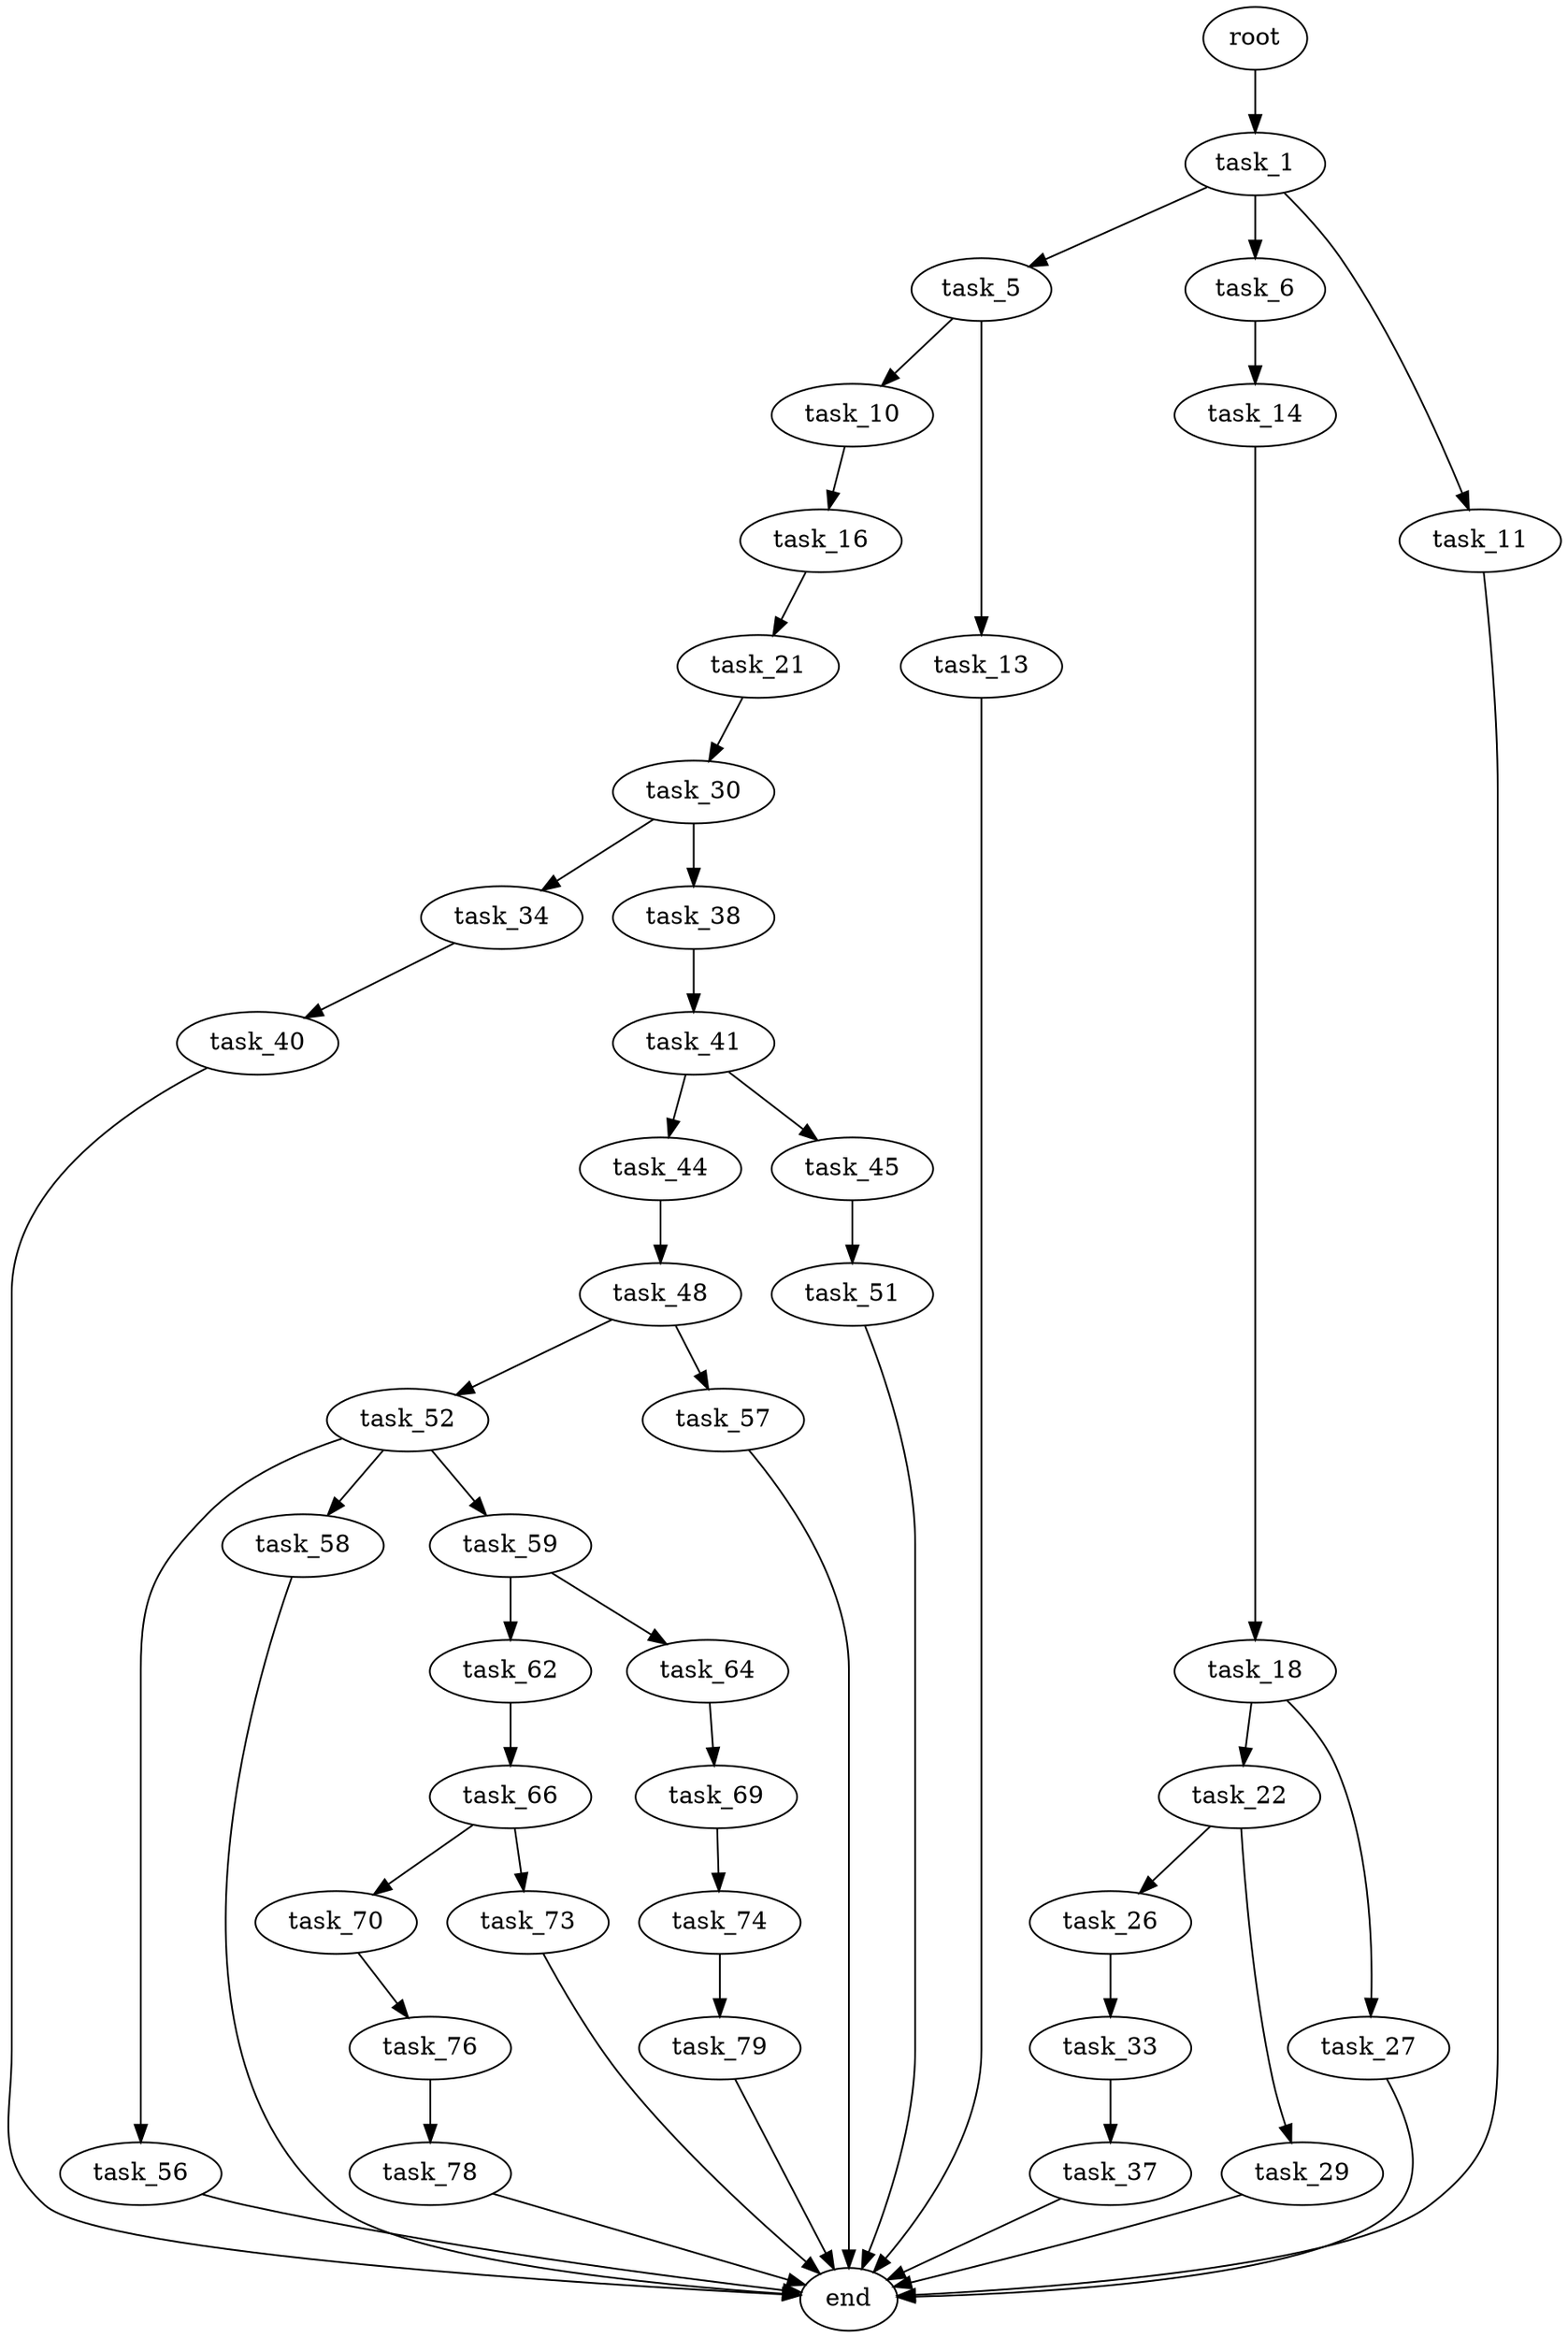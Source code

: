 digraph G {
  root [size="0.000000"];
  task_1 [size="7080933896.000000"];
  task_5 [size="782757789696.000000"];
  task_6 [size="187280874695.000000"];
  task_10 [size="368293445632.000000"];
  task_11 [size="444884664531.000000"];
  task_13 [size="7229321902.000000"];
  task_14 [size="231928233984.000000"];
  task_16 [size="1447884938.000000"];
  task_18 [size="366753845501.000000"];
  task_21 [size="12368066392.000000"];
  task_22 [size="134217728000.000000"];
  task_26 [size="68719476736.000000"];
  task_27 [size="277316112222.000000"];
  task_29 [size="8589934592.000000"];
  task_30 [size="1282672502594.000000"];
  task_33 [size="15588643434.000000"];
  task_34 [size="11563374791.000000"];
  task_37 [size="164945362183.000000"];
  task_38 [size="231928233984.000000"];
  task_40 [size="38658529794.000000"];
  task_41 [size="8589934592.000000"];
  task_44 [size="782757789696.000000"];
  task_45 [size="28991029248.000000"];
  task_48 [size="779859993080.000000"];
  task_51 [size="231928233984.000000"];
  task_52 [size="134217728000.000000"];
  task_56 [size="3643629234.000000"];
  task_57 [size="48536103647.000000"];
  task_58 [size="2941775545.000000"];
  task_59 [size="142528255335.000000"];
  task_62 [size="6185328562.000000"];
  task_64 [size="7550109605.000000"];
  task_66 [size="8589934592.000000"];
  task_69 [size="13896043247.000000"];
  task_70 [size="97003152966.000000"];
  task_73 [size="8589934592.000000"];
  task_74 [size="368293445632.000000"];
  task_76 [size="463315481937.000000"];
  task_78 [size="68719476736.000000"];
  task_79 [size="38772556983.000000"];
  end [size="0.000000"];

  root -> task_1 [size="1.000000"];
  task_1 -> task_5 [size="209715200.000000"];
  task_1 -> task_6 [size="209715200.000000"];
  task_1 -> task_11 [size="209715200.000000"];
  task_5 -> task_10 [size="679477248.000000"];
  task_5 -> task_13 [size="679477248.000000"];
  task_6 -> task_14 [size="301989888.000000"];
  task_10 -> task_16 [size="411041792.000000"];
  task_11 -> end [size="1.000000"];
  task_13 -> end [size="1.000000"];
  task_14 -> task_18 [size="301989888.000000"];
  task_16 -> task_21 [size="33554432.000000"];
  task_18 -> task_22 [size="301989888.000000"];
  task_18 -> task_27 [size="301989888.000000"];
  task_21 -> task_30 [size="536870912.000000"];
  task_22 -> task_26 [size="209715200.000000"];
  task_22 -> task_29 [size="209715200.000000"];
  task_26 -> task_33 [size="134217728.000000"];
  task_27 -> end [size="1.000000"];
  task_29 -> end [size="1.000000"];
  task_30 -> task_34 [size="838860800.000000"];
  task_30 -> task_38 [size="838860800.000000"];
  task_33 -> task_37 [size="536870912.000000"];
  task_34 -> task_40 [size="209715200.000000"];
  task_37 -> end [size="1.000000"];
  task_38 -> task_41 [size="301989888.000000"];
  task_40 -> end [size="1.000000"];
  task_41 -> task_44 [size="33554432.000000"];
  task_41 -> task_45 [size="33554432.000000"];
  task_44 -> task_48 [size="679477248.000000"];
  task_45 -> task_51 [size="75497472.000000"];
  task_48 -> task_52 [size="536870912.000000"];
  task_48 -> task_57 [size="536870912.000000"];
  task_51 -> end [size="1.000000"];
  task_52 -> task_56 [size="209715200.000000"];
  task_52 -> task_58 [size="209715200.000000"];
  task_52 -> task_59 [size="209715200.000000"];
  task_56 -> end [size="1.000000"];
  task_57 -> end [size="1.000000"];
  task_58 -> end [size="1.000000"];
  task_59 -> task_62 [size="134217728.000000"];
  task_59 -> task_64 [size="134217728.000000"];
  task_62 -> task_66 [size="209715200.000000"];
  task_64 -> task_69 [size="209715200.000000"];
  task_66 -> task_70 [size="33554432.000000"];
  task_66 -> task_73 [size="33554432.000000"];
  task_69 -> task_74 [size="411041792.000000"];
  task_70 -> task_76 [size="301989888.000000"];
  task_73 -> end [size="1.000000"];
  task_74 -> task_79 [size="411041792.000000"];
  task_76 -> task_78 [size="679477248.000000"];
  task_78 -> end [size="1.000000"];
  task_79 -> end [size="1.000000"];
}
